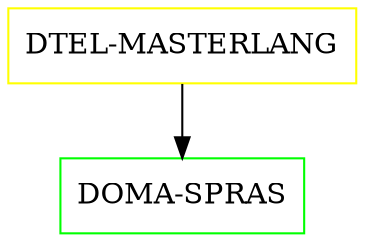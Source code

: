 digraph G {
  "DTEL-MASTERLANG" [shape=box,color=yellow];
  "DOMA-SPRAS" [shape=box,color=green,URL="./DOMA_SPRAS.html"];
  "DTEL-MASTERLANG" -> "DOMA-SPRAS";
}
